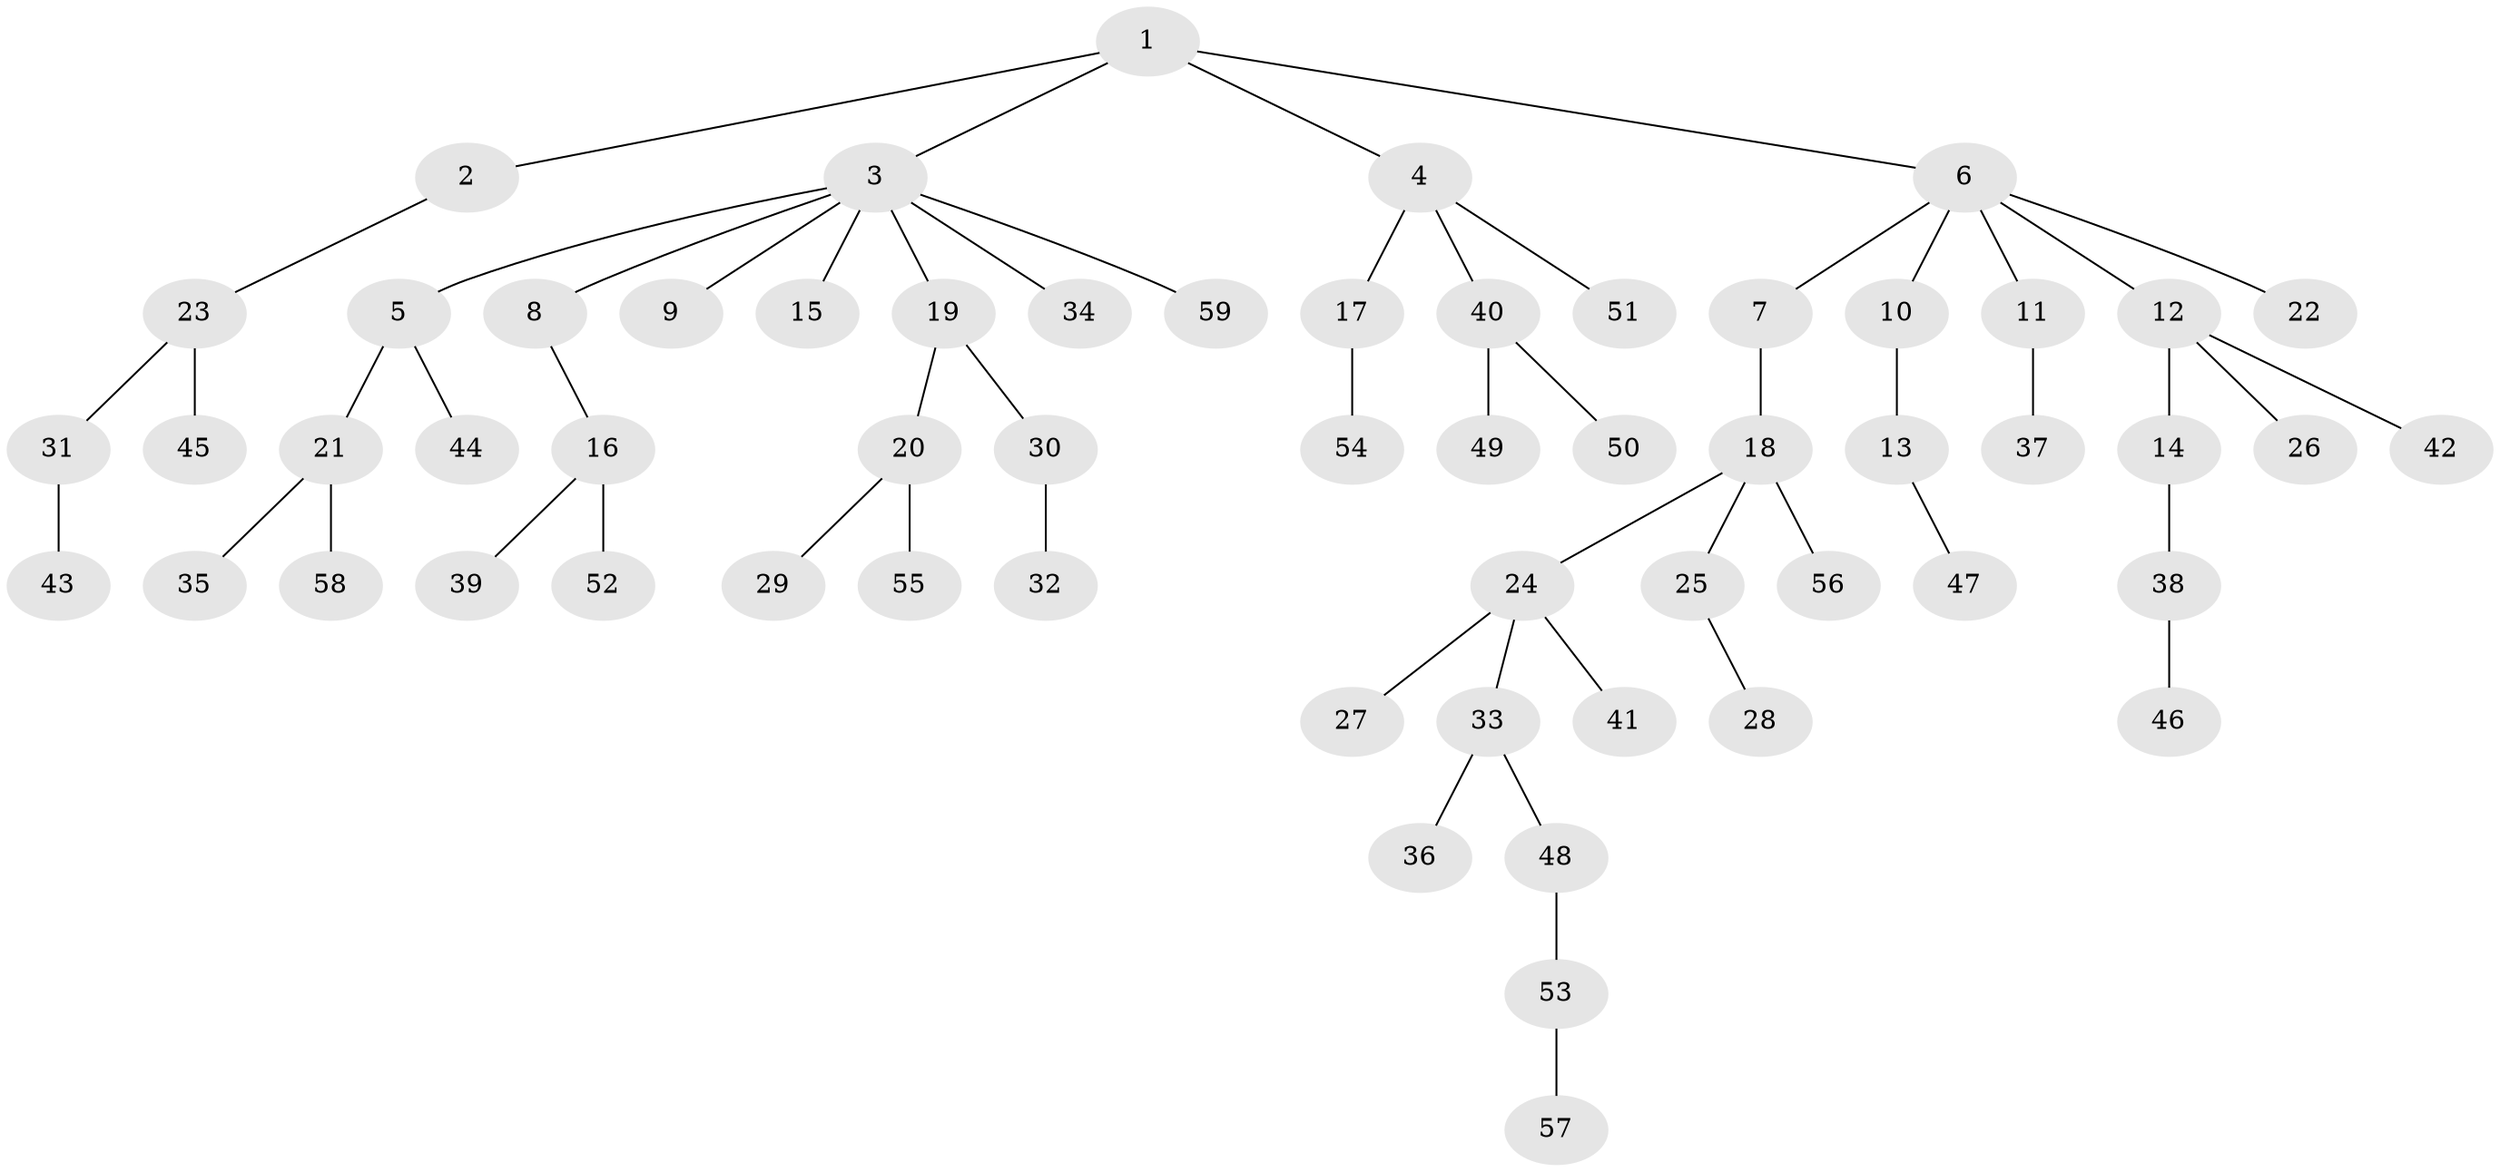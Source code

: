 // Generated by graph-tools (version 1.1) at 2025/15/03/09/25 04:15:39]
// undirected, 59 vertices, 58 edges
graph export_dot {
graph [start="1"]
  node [color=gray90,style=filled];
  1;
  2;
  3;
  4;
  5;
  6;
  7;
  8;
  9;
  10;
  11;
  12;
  13;
  14;
  15;
  16;
  17;
  18;
  19;
  20;
  21;
  22;
  23;
  24;
  25;
  26;
  27;
  28;
  29;
  30;
  31;
  32;
  33;
  34;
  35;
  36;
  37;
  38;
  39;
  40;
  41;
  42;
  43;
  44;
  45;
  46;
  47;
  48;
  49;
  50;
  51;
  52;
  53;
  54;
  55;
  56;
  57;
  58;
  59;
  1 -- 2;
  1 -- 3;
  1 -- 4;
  1 -- 6;
  2 -- 23;
  3 -- 5;
  3 -- 8;
  3 -- 9;
  3 -- 15;
  3 -- 19;
  3 -- 34;
  3 -- 59;
  4 -- 17;
  4 -- 40;
  4 -- 51;
  5 -- 21;
  5 -- 44;
  6 -- 7;
  6 -- 10;
  6 -- 11;
  6 -- 12;
  6 -- 22;
  7 -- 18;
  8 -- 16;
  10 -- 13;
  11 -- 37;
  12 -- 14;
  12 -- 26;
  12 -- 42;
  13 -- 47;
  14 -- 38;
  16 -- 39;
  16 -- 52;
  17 -- 54;
  18 -- 24;
  18 -- 25;
  18 -- 56;
  19 -- 20;
  19 -- 30;
  20 -- 29;
  20 -- 55;
  21 -- 35;
  21 -- 58;
  23 -- 31;
  23 -- 45;
  24 -- 27;
  24 -- 33;
  24 -- 41;
  25 -- 28;
  30 -- 32;
  31 -- 43;
  33 -- 36;
  33 -- 48;
  38 -- 46;
  40 -- 49;
  40 -- 50;
  48 -- 53;
  53 -- 57;
}
